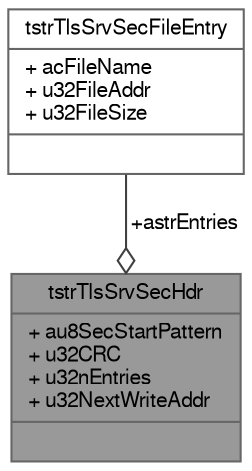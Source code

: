 digraph "tstrTlsSrvSecHdr"
{
 // LATEX_PDF_SIZE
  bgcolor="transparent";
  edge [fontname=FreeSans,fontsize=10,labelfontname=FreeSans,labelfontsize=10];
  node [fontname=FreeSans,fontsize=10,shape=box,height=0.2,width=0.4];
  Node1 [shape=record,label="{tstrTlsSrvSecHdr\n|+ au8SecStartPattern\l+ u32CRC\l+ u32nEntries\l+ u32NextWriteAddr\l|}",height=0.2,width=0.4,color="gray40", fillcolor="grey60", style="filled", fontcolor="black",tooltip="This struct contains a set of TLS certificates."];
  Node2 -> Node1 [color="grey25",style="solid",label=" +astrEntries" ,arrowhead="odiamond"];
  Node2 [shape=record,label="{tstrTlsSrvSecFileEntry\n|+ acFileName\l+ u32FileAddr\l+ u32FileSize\l|}",height=0.2,width=0.4,color="gray40", fillcolor="white", style="filled",URL="$structtstr_tls_srv_sec_file_entry.html",tooltip="This struct contains a TLS certificate."];
}
